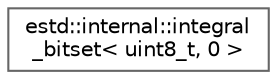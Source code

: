 digraph "Graphical Class Hierarchy"
{
 // LATEX_PDF_SIZE
  bgcolor="transparent";
  edge [fontname=Helvetica,fontsize=10,labelfontname=Helvetica,labelfontsize=10];
  node [fontname=Helvetica,fontsize=10,shape=box,height=0.2,width=0.4];
  rankdir="LR";
  Node0 [id="Node000000",label="estd::internal::integral\l_bitset\< uint8_t, 0 \>",height=0.2,width=0.4,color="grey40", fillcolor="white", style="filled",URL="$de/dbe/classestd_1_1internal_1_1integral__bitset_3_01uint8__t_00_010_01_4.html",tooltip=" "];
}
